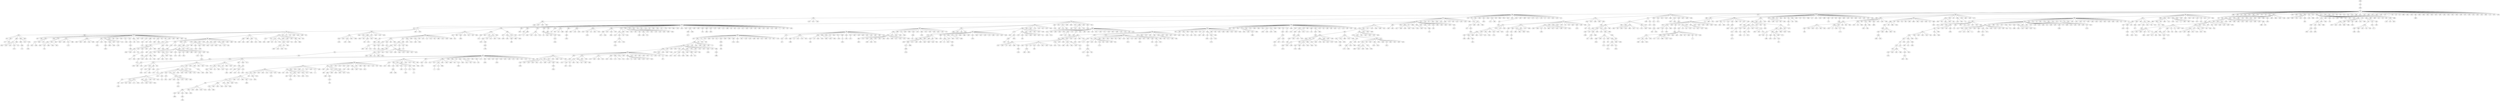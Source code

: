 strict graph "" {
	4626 -- 616;
	616 -- 4203;
	4203 -- 5607;
	5607 -- 1884;
	5607 -- 773;
	5607 -- 4677;
	5607 -- 3259;
	5607 -- 2092;
	5607 -- 1963;
	5607 -- 3892;
	5607 -- 1438;
	5607 -- 576;
	5607 -- 4644;
	5607 -- 3618;
	5607 -- 2992;
	5607 -- 3139;
	5607 -- 5787;
	5607 -- 254;
	5607 -- 1479;
	5607 -- 4236;
	5607 -- 1150;
	5607 -- 3185;
	5607 -- 3758;
	5607 -- 2948;
	5607 -- 140;
	5607 -- 1192;
	5607 -- 3900;
	5607 -- 4272;
	5607 -- 1853;
	5607 -- 5397;
	5607 -- 872;
	5607 -- 935;
	5607 -- 620;
	5607 -- 2211;
	5607 -- 465;
	5607 -- 3158;
	5607 -- 1866;
	5607 -- 3317;
	5607 -- 1165;
	5607 -- 2946;
	5607 -- 5671;
	5607 -- 2681;
	5607 -- 1483;
	5607 -- 5167;
	5607 -- 7;
	5607 -- 200;
	5607 -- 133;
	5607 -- 170;
	5607 -- 5909;
	5607 -- 3451;
	5607 -- 5353;
	5607 -- 864;
	5607 -- 5326;
	5607 -- 3358;
	5607 -- 4591;
	5607 -- 4814;
	5607 -- 4673;
	5607 -- 5367;
	5607 -- 1054;
	5607 -- 5514;
	5607 -- 3427;
	5607 -- 3265;
	5607 -- 1596;
	5607 -- 4797;
	5607 -- 5760;
	5607 -- 5753;
	5607 -- 5259;
	5607 -- 1355;
	5607 -- 5849;
	5607 -- 1174;
	5607 -- 3975;
	5607 -- 4765;
	1884 -- 2199;
	1884 -- 5121;
	1884 -- 193;
	1884 -- 787;
	1884 -- 5601;
	1884 -- 2059;
	1884 -- 1067;
	1884 -- 3428;
	1884 -- 5118;
	1884 -- 189;
	1884 -- 3599;
	1884 -- 3974;
	1884 -- 4913;
	1884 -- 3907;
	1884 -- 2476;
	1884 -- 1697;
	1884 -- 1069;
	1884 -- 2512;
	1884 -- 4773;
	1884 -- 5171;
	1884 -- 1765;
	1884 -- 20;
	1884 -- 1074;
	1884 -- 2024;
	1884 -- 5134;
	1884 -- 122;
	2199 -- 3956;
	2199 -- 4119;
	2199 -- 5471;
	2199 -- 1653;
	3956 -- 1443;
	3956 -- 4057;
	3956 -- 1033;
	3956 -- 3032;
	773 -- 1739;
	773 -- 352;
	773 -- 4453;
	773 -- 3162;
	773 -- 4317;
	773 -- 4212;
	773 -- 5840;
	773 -- 2124;
	773 -- 1940;
	773 -- 3387;
	773 -- 4648;
	773 -- 3362;
	1739 -- 5775;
	1739 -- 1626;
	1739 -- 4073;
	1739 -- 2383;
	1739 -- 3328;
	1739 -- 3976;
	5775 -- 2729;
	5775 -- 2375;
	5775 -- 2355;
	5775 -- 1668;
	5775 -- 3444;
	5775 -- 4214;
	5775 -- 4579;
	5775 -- 312;
	5775 -- 679;
	5775 -- 4462;
	5775 -- 5800;
	5775 -- 1080;
	5775 -- 3061;
	2729 -- 741;
	2729 -- 3379;
	2729 -- 5776;
	2729 -- 5023;
	741 -- 1589;
	741 -- 2539;
	741 -- 1387;
	741 -- 2694;
	741 -- 2335;
	741 -- 1060;
	1589 -- 1091;
	1589 -- 5536;
	1589 -- 5898;
	1589 -- 4822;
	1589 -- 4176;
	1589 -- 1547;
	1091 -- 5065;
	5121 -- 1109;
	5121 -- 4813;
	5121 -- 1281;
	5121 -- 1164;
	5121 -- 817;
	5121 -- 1949;
	5121 -- 2508;
	5121 -- 4754;
	5121 -- 5604;
	5121 -- 5773;
	5121 -- 844;
	5121 -- 5119;
	5121 -- 1254;
	5121 -- 4128;
	5121 -- 5460;
	1109 -- 2556;
	1109 -- 3363;
	1109 -- 4459;
	1109 -- 4072;
	1109 -- 3767;
	1109 -- 4288;
	1109 -- 4943;
	1109 -- 3237;
	1109 -- 3068;
	1109 -- 1186;
	1109 -- 4955;
	1109 -- 5911;
	2556 -- 727;
	2556 -- 1899;
	2556 -- 2825;
	2556 -- 4456;
	2556 -- 1220;
	2556 -- 2800;
	2556 -- 1695;
	2556 -- 2236;
	2556 -- 5793;
	2556 -- 3983;
	2556 -- 2846;
	2556 -- 3936;
	2556 -- 1696;
	2556 -- 3137;
	2556 -- 3627;
	2556 -- 5162;
	2556 -- 5263;
	2556 -- 554;
	2556 -- 2361;
	2556 -- 2134;
	2556 -- 350;
	2556 -- 3406;
	2556 -- 2209;
	2556 -- 5877;
	2556 -- 2742;
	2556 -- 614;
	2556 -- 4485;
	2556 -- 3762;
	2556 -- 1922;
	2556 -- 5305;
	2556 -- 2295;
	2556 -- 2056;
	2556 -- 2950;
	2556 -- 1050;
	2556 -- 2826;
	2556 -- 3523;
	2556 -- 1123;
	2556 -- 5206;
	2556 -- 1575;
	2556 -- 3989;
	2556 -- 491;
	2556 -- 409;
	2556 -- 1738;
	2556 -- 1971;
	2556 -- 3365;
	2556 -- 1393;
	2556 -- 2302;
	2556 -- 3664;
	2556 -- 1325;
	2556 -- 2029;
	2556 -- 4720;
	2556 -- 5096;
	2556 -- 77;
	2556 -- 1402;
	2556 -- 618;
	2556 -- 5930;
	727 -- 3763;
	727 -- 3049;
	727 -- 3407;
	727 -- 1919;
	3763 -- 5292;
	3763 -- 3824;
	3763 -- 1245;
	3763 -- 1513;
	3763 -- 1070;
	3763 -- 815;
	3763 -- 277;
	3763 -- 128;
	3763 -- 3308;
	3763 -- 2362;
	3763 -- 4008;
	3763 -- 501;
	5292 -- 502;
	5292 -- 4397;
	5292 -- 3834;
	5292 -- 5829;
	5292 -- 2861;
	4813 -- 5226;
	4813 -- 527;
	4813 -- 2489;
	4813 -- 4222;
	4813 -- 4829;
	4813 -- 871;
	4813 -- 3949;
	4813 -- 2285;
	4813 -- 4249;
	4813 -- 5269;
	4813 -- 4740;
	4813 -- 4253;
	4813 -- 3962;
	4813 -- 4202;
	4813 -- 5823;
	4813 -- 5932;
	5226 -- 3938;
	5226 -- 3314;
	5226 -- 658;
	5226 -- 1612;
	5226 -- 2815;
	5226 -- 5712;
	5226 -- 1583;
	5226 -- 2722;
	5226 -- 5299;
	5226 -- 3426;
	5226 -- 1021;
	5226 -- 2576;
	5226 -- 1221;
	5226 -- 4343;
	5226 -- 1492;
	5226 -- 291;
	5226 -- 1742;
	5226 -- 4364;
	5226 -- 5125;
	5226 -- 2478;
	5226 -- 2379;
	5226 -- 888;
	5226 -- 4449;
	5226 -- 1931;
	5226 -- 4753;
	5226 -- 235;
	5226 -- 1881;
	5226 -- 899;
	5226 -- 4526;
	5226 -- 1477;
	5226 -- 4712;
	5226 -- 498;
	5226 -- 3195;
	5226 -- 4903;
	3938 -- 1627;
	3938 -- 2816;
	3938 -- 2404;
	3938 -- 1418;
	3938 -- 1783;
	3938 -- 2046;
	3938 -- 1750;
	3938 -- 1475;
	3938 -- 4951;
	3938 -- 1996;
	3938 -- 5541;
	3938 -- 454;
	3938 -- 3071;
	3938 -- 1358;
	3938 -- 3711;
	3938 -- 1556;
	3938 -- 3097;
	3938 -- 4286;
	3938 -- 1532;
	3938 -- 3714;
	3938 -- 186;
	3938 -- 1525;
	1627 -- 5538;
	1627 -- 5115;
	3363 -- 1828;
	3363 -- 1501;
	3363 -- 4368;
	3363 -- 3492;
	3363 -- 5650;
	3363 -- 1754;
	3363 -- 1181;
	3363 -- 619;
	3363 -- 1100;
	3363 -- 4540;
	1828 -- 1268;
	1828 -- 3303;
	1828 -- 3980;
	1828 -- 375;
	1828 -- 3459;
	1828 -- 3850;
	1828 -- 4315;
	1828 -- 4273;
	1828 -- 3628;
	1828 -- 4731;
	1828 -- 1681;
	1828 -- 4559;
	1828 -- 4613;
	1828 -- 1025;
	1828 -- 370;
	1268 -- 4505;
	1268 -- 1075;
	1268 -- 2592;
	1268 -- 2969;
	1268 -- 5499;
	1268 -- 5282;
	1268 -- 353;
	1268 -- 3442;
	1268 -- 2311;
	1268 -- 2498;
	1268 -- 5543;
	1268 -- 2511;
	1268 -- 4647;
	1268 -- 2239;
	1268 -- 4629;
	1268 -- 3491;
	1268 -- 4146;
	1268 -- 4643;
	1268 -- 4685;
	1268 -- 5512;
	4505 -- 318;
	4505 -- 3942;
	4505 -- 16;
	4505 -- 1201;
	4505 -- 4403;
	4505 -- 336;
	4505 -- 4117;
	4505 -- 5255;
	4505 -- 2646;
	4505 -- 2385;
	4505 -- 2634;
	4505 -- 5455;
	4505 -- 3037;
	4505 -- 1158;
	4505 -- 2139;
	4505 -- 3588;
	4505 -- 869;
	4505 -- 5475;
	4505 -- 4690;
	4505 -- 729;
	4505 -- 5937;
	4505 -- 1795;
	4677 -- 5865;
	3942 -- 2388;
	3942 -- 178;
	3942 -- 5316;
	2388 -- 5403;
	2388 -- 5783;
	2388 -- 3786;
	2388 -- 4504;
	2388 -- 5895;
	2388 -- 3056;
	2388 -- 2961;
	2388 -- 12;
	5403 -- 3596;
	5403 -- 1196;
	5403 -- 1020;
	5403 -- 2874;
	5403 -- 229;
	5403 -- 5087;
	5403 -- 3333;
	5403 -- 2784;
	5403 -- 2833;
	5403 -- 3782;
	5403 -- 1937;
	5403 -- 2943;
	3596 -- 943;
	3596 -- 3709;
	3596 -- 5433;
	3596 -- 5339;
	3596 -- 3082;
	3596 -- 1616;
	943 -- 1891;
	943 -- 5606;
	943 -- 1384;
	943 -- 5335;
	943 -- 3787;
	943 -- 5885;
	943 -- 3809;
	943 -- 3112;
	943 -- 2509;
	943 -- 2630;
	943 -- 3792;
	943 -- 299;
	943 -- 5585;
	943 -- 1580;
	943 -- 4874;
	943 -- 747;
	943 -- 1873;
	943 -- 310;
	1891 -- 2934;
	1891 -- 2560;
	1891 -- 2406;
	1891 -- 3697;
	1891 -- 1394;
	1891 -- 5306;
	1891 -- 2682;
	1891 -- 204;
	1891 -- 4049;
	1891 -- 1413;
	1891 -- 5374;
	1891 -- 1941;
	1891 -- 5382;
	1891 -- 5173;
	1891 -- 3819;
	1891 -- 4291;
	1891 -- 560;
	1891 -- 1561;
	1891 -- 3144;
	1891 -- 4162;
	1891 -- 1900;
	1891 -- 1371;
	1891 -- 5947;
	1891 -- 5101;
	1891 -- 5123;
	1891 -- 53;
	1891 -- 3594;
	2934 -- 5511;
	5511 -- 1740;
	5511 -- 5526;
	5511 -- 388;
	5511 -- 462;
	1740 -- 474;
	474 -- 4518;
	1899 -- 2230;
	1899 -- 4190;
	1899 -- 808;
	2230 -- 4068;
	2230 -- 5467;
	2230 -- 886;
	2230 -- 5442;
	2230 -- 4738;
	2230 -- 4517;
	2230 -- 188;
	2230 -- 3034;
	4068 -- 590;
	4068 -- 5556;
	4068 -- 391;
	4068 -- 2924;
	4068 -- 4000;
	4068 -- 2670;
	4068 -- 290;
	4068 -- 4787;
	4068 -- 112;
	4068 -- 2574;
	4068 -- 855;
	4068 -- 4983;
	4068 -- 1474;
	4068 -- 4186;
	4068 -- 2808;
	590 -- 4882;
	590 -- 1484;
	3824 -- 655;
	5783 -- 1720;
	527 -- 1078;
	527 -- 4452;
	527 -- 5477;
	527 -- 2129;
	527 -- 5384;
	527 -- 5689;
	527 -- 3817;
	1078 -- 5495;
	1078 -- 1581;
	1078 -- 3793;
	1078 -- 2944;
	1078 -- 3399;
	5495 -- 3568;
	5495 -- 3143;
	3568 -- 4839;
	3568 -- 364;
	3568 -- 332;
	3568 -- 5444;
	3568 -- 1894;
	3568 -- 4260;
	3568 -- 4184;
	3314 -- 3944;
	3314 -- 965;
	3314 -- 1846;
	3314 -- 4242;
	3314 -- 4855;
	3314 -- 4508;
	3314 -- 4207;
	3314 -- 184;
	3314 -- 716;
	3314 -- 3018;
	3314 -- 3485;
	3314 -- 862;
	3314 -- 4232;
	3314 -- 3304;
	3314 -- 3600;
	3314 -- 4743;
	3314 -- 5810;
	3314 -- 2462;
	3944 -- 4825;
	3944 -- 3315;
	3944 -- 5106;
	3944 -- 2691;
	3944 -- 1331;
	3944 -- 4692;
	3944 -- 4129;
	3944 -- 4303;
	3944 -- 1388;
	3944 -- 2343;
	3944 -- 4796;
	3944 -- 1694;
	3944 -- 4897;
	3944 -- 3919;
	3944 -- 5692;
	4825 -- 4388;
	4825 -- 5029;
	4825 -- 5205;
	4825 -- 1156;
	4825 -- 1939;
	4825 -- 4741;
	4388 -- 5825;
	4388 -- 40;
	4388 -- 3736;
	4388 -- 5679;
	4388 -- 2025;
	4388 -- 2187;
	4388 -- 905;
	5825 -- 1007;
	5825 -- 5236;
	5825 -- 778;
	5825 -- 3567;
	5825 -- 5080;
	5825 -- 5028;
	5556 -- 5102;
	5556 -- 3381;
	5556 -- 845;
	5556 -- 5826;
	5606 -- 996;
	5606 -- 770;
	5606 -- 2871;
	5606 -- 1611;
	5606 -- 3330;
	5606 -- 4968;
	5606 -- 5587;
	5606 -- 2208;
	996 -- 3236;
	996 -- 3145;
	3236 -- 2320;
	3259 -- 2851;
	3259 -- 5094;
	3259 -- 1095;
	3259 -- 5657;
	3259 -- 5008;
	3259 -- 821;
	3259 -- 4681;
	3259 -- 984;
	3259 -- 784;
	3259 -- 3035;
	3259 -- 4622;
	3259 -- 515;
	3259 -- 5271;
	3259 -- 5663;
	3259 -- 417;
	3259 -- 2402;
	3259 -- 5159;
	3259 -- 2068;
	3259 -- 2491;
	3259 -- 230;
	3259 -- 628;
	3259 -- 5854;
	3259 -- 3685;
	3259 -- 1902;
	3259 -- 830;
	3259 -- 5380;
	3259 -- 1182;
	3259 -- 3400;
	3259 -- 4325;
	3259 -- 3522;
	2851 -- 5166;
	2851 -- 24;
	2851 -- 4603;
	2851 -- 1421;
	5166 -- 5437;
	5166 -- 3744;
	5166 -- 2506;
	5166 -- 604;
	5166 -- 107;
	5166 -- 325;
	5166 -- 5279;
	5166 -- 2832;
	5166 -- 1522;
	5166 -- 5852;
	5166 -- 3055;
	5166 -- 3993;
	5166 -- 4010;
	5166 -- 2220;
	4190 -- 2349;
	4190 -- 3967;
	4190 -- 1533;
	4190 -- 378;
	4190 -- 4394;
	2349 -- 1511;
	965 -- 5083;
	2092 -- 4593;
	2092 -- 2916;
	2092 -- 4708;
	2092 -- 4732;
	2092 -- 3916;
	2092 -- 857;
	2092 -- 5934;
	2092 -- 3578;
	2092 -- 4892;
	2092 -- 3458;
	2092 -- 3172;
	4593 -- 2535;
	4593 -- 5928;
	2535 -- 2371;
	2535 -- 4346;
	2535 -- 5426;
	2535 -- 334;
	2535 -- 466;
	2535 -- 2841;
	2371 -- 5265;
	2371 -- 5798;
	2371 -- 5163;
	2371 -- 2127;
	2371 -- 894;
	2371 -- 5621;
	5265 -- 328;
	1245 -- 3465;
	1245 -- 2259;
	1245 -- 1684;
	1245 -- 5138;
	1245 -- 824;
	1245 -- 2390;
	1245 -- 595;
	1245 -- 1347;
	1245 -- 3675;
	1245 -- 298;
	1245 -- 1304;
	1245 -- 3541;
	1245 -- 1517;
	1245 -- 2745;
	1245 -- 5494;
	1245 -- 1005;
	1245 -- 1256;
	1245 -- 1376;
	1245 -- 4980;
	1245 -- 492;
	1245 -- 5063;
	1245 -- 941;
	1245 -- 208;
	1245 -- 5182;
	1245 -- 1818;
	1245 -- 4885;
	1245 -- 2869;
	1245 -- 245;
	3315 -- 2140;
	2140 -- 3231;
	2140 -- 1777;
	2375 -- 2096;
	2375 -- 2843;
	2375 -- 2122;
	2375 -- 3625;
	2375 -- 2113;
	2375 -- 3604;
	2096 -- 1129;
	1129 -- 4308;
	3303 -- 2760;
	3303 -- 1272;
	3303 -- 4420;
	3303 -- 4228;
	2760 -- 4981;
	2760 -- 1701;
	2760 -- 3559;
	2760 -- 3300;
	2760 -- 4764;
	2760 -- 1392;
	2760 -- 1822;
	2760 -- 3610;
	2760 -- 3396;
	2760 -- 2137;
	2760 -- 3312;
	2760 -- 3375;
	4981 -- 4361;
	1501 -- 4349;
	1501 -- 4337;
	1501 -- 783;
	1501 -- 2221;
	1963 -- 4608;
	1963 -- 5873;
	1963 -- 3906;
	1963 -- 2168;
	1963 -- 4570;
	1963 -- 2409;
	1963 -- 2662;
	1963 -- 5629;
	1963 -- 4538;
	1963 -- 5235;
	1963 -- 436;
	1963 -- 1128;
	1963 -- 740;
	1963 -- 2612;
	1963 -- 710;
	1963 -- 2364;
	4608 -- 157;
	4608 -- 893;
	4608 -- 2128;
	4608 -- 1799;
	4608 -- 5742;
	4608 -- 44;
	4608 -- 2831;
	4608 -- 5718;
	4608 -- 3823;
	4608 -- 1535;
	4608 -- 5273;
	4608 -- 83;
	4608 -- 750;
	4608 -- 5358;
	4608 -- 1807;
	4608 -- 1679;
	4608 -- 1539;
	4608 -- 811;
	4608 -- 4350;
	4608 -- 1463;
	4608 -- 2678;
	4608 -- 3205;
	4608 -- 4391;
	4608 -- 5340;
	4608 -- 3855;
	4608 -- 3166;
	4608 -- 612;
	4608 -- 1780;
	4608 -- 42;
	16 -- 580;
	1075 -- 2547;
	1075 -- 1979;
	2547 -- 437;
	5873 -- 2063;
	5873 -- 3563;
	5873 -- 4831;
	5873 -- 323;
	5873 -- 5548;
	2063 -- 523;
	2063 -- 3499;
	2063 -- 223;
	523 -- 4412;
	5094 -- 4138;
	5094 -- 826;
	5094 -- 51;
	5094 -- 1213;
	5094 -- 1925;
	5094 -- 2588;
	5094 -- 745;
	5094 -- 3215;
	5094 -- 5198;
	2916 -- 569;
	2916 -- 3718;
	2916 -- 3386;
	2916 -- 3592;
	2916 -- 2020;
	2916 -- 1429;
	2916 -- 3249;
	1581 -- 5178;
	1581 -- 3518;
	1581 -- 3341;
	1581 -- 5813;
	1581 -- 3285;
	1581 -- 1992;
	1581 -- 5801;
	5178 -- 539;
	5178 -- 1485;
	5178 -- 1976;
	539 -- 834;
	539 -- 1829;
	834 -- 5303;
	834 -- 2758;
	834 -- 2850;
	5303 -- 5770;
	5303 -- 2536;
	2560 -- 469;
	2560 -- 3267;
	2560 -- 4937;
	2560 -- 4028;
	2560 -- 4571;
	469 -- 1671;
	469 -- 1238;
	469 -- 2037;
	469 -- 3516;
	469 -- 5521;
	469 -- 4987;
	469 -- 3745;
	1671 -- 5745;
	1671 -- 4963;
	1671 -- 3500;
	1671 -- 5372;
	1671 -- 926;
	5745 -- 1375;
	5745 -- 5717;
	4459 -- 3106;
	2406 -- 4860;
	2406 -- 1410;
	2406 -- 896;
	2406 -- 1097;
	2406 -- 2955;
	2406 -- 1244;
	2406 -- 2673;
	2406 -- 963;
	2406 -- 2461;
	4860 -- 3633;
	4860 -- 906;
	4860 -- 3251;
	4860 -- 1920;
	4860 -- 2123;
	4860 -- 5392;
	4860 -- 1040;
	4860 -- 3182;
	4860 -- 2231;
	4860 -- 2892;
	4860 -- 3641;
	4860 -- 4611;
	4860 -- 1502;
	4860 -- 758;
	4860 -- 5562;
	3633 -- 3688;
	3633 -- 106;
	3633 -- 4804;
	3633 -- 4219;
	3633 -- 3389;
	3633 -- 55;
	3633 -- 5472;
	3633 -- 5400;
	3633 -- 2717;
	3633 -- 4406;
	3688 -- 3323;
	3688 -- 145;
	3688 -- 2149;
	3688 -- 2344;
	3688 -- 3356;
	3688 -- 1101;
	3688 -- 1434;
	3688 -- 4051;
	3688 -- 4416;
	391 -- 5636;
	391 -- 1088;
	5636 -- 4250;
	5636 -- 3877;
	5636 -- 1761;
	5636 -- 250;
	5636 -- 660;
	4250 -- 4268;
	4250 -- 4961;
	4250 -- 1142;
	4268 -- 954;
	954 -- 1348;
	1348 -- 3052;
	375 -- 2424;
	1513 -- 4481;
	1513 -- 2822;
	1513 -- 4888;
	1513 -- 2659;
	1513 -- 712;
	4481 -- 4762;
	4481 -- 1631;
	4481 -- 4352;
	4481 -- 2975;
	4481 -- 1279;
	4481 -- 4658;
	4481 -- 2225;
	4481 -- 4709;
	4481 -- 929;
	4481 -- 646;
	4481 -- 4058;
	4481 -- 1250;
	4481 -- 4922;
	4481 -- 3359;
	4481 -- 5648;
	4481 -- 108;
	4762 -- 1987;
	4762 -- 1000;
	4762 -- 3164;
	1987 -- 626;
	1987 -- 1353;
	1987 -- 5565;
	1987 -- 4262;
	1987 -- 3527;
	1987 -- 3849;
	626 -- 2993;
	626 -- 4789;
	626 -- 1457;
	626 -- 931;
	40 -- 5242;
	40 -- 5216;
	40 -- 119;
	40 -- 3570;
	40 -- 5719;
	40 -- 3201;
	40 -- 1930;
	40 -- 2138;
	3499 -- 3467;
	3467 -- 3250;
	3250 -- 5682;
	2592 -- 4895;
	2592 -- 35;
	2592 -- 2702;
	2592 -- 2753;
	2592 -- 4917;
	4895 -- 1898;
	1631 -- 1229;
	1631 -- 4270;
	1229 -- 3958;
	3958 -- 1875;
	3958 -- 2014;
	1875 -- 3122;
	1875 -- 3681;
	1875 -- 4854;
	3122 -- 1788;
	3122 -- 5633;
	3122 -- 3950;
	1788 -- 3111;
	2825 -- 1062;
	5106 -- 822;
	4644 -- 243;
	4456 -- 248;
	4456 -- 3884;
	1220 -- 593;
	593 -- 3091;
	593 -- 1057;
	593 -- 1315;
	593 -- 3710;
	1485 -- 661;
	1485 -- 3232;
	1485 -- 330;
	1485 -- 3857;
	1485 -- 1405;
	1485 -- 2516;
	1485 -- 2368;
	1485 -- 224;
	1485 -- 4042;
	1485 -- 3161;
	1485 -- 1865;
	1485 -- 4529;
	2259 -- 3775;
	2259 -- 4991;
	2259 -- 3721;
	3775 -- 3242;
	3775 -- 2366;
	787 -- 1778;
	787 -- 4377;
	2969 -- 5470;
	2969 -- 179;
	2969 -- 2445;
	2969 -- 2010;
	5470 -- 348;
	106 -- 643;
	106 -- 2633;
	106 -- 60;
	106 -- 1950;
	106 -- 4191;
	106 -- 4970;
	3697 -- 5659;
	3697 -- 1534;
	5659 -- 1567;
	3618 -- 288;
	1281 -- 1832;
	1832 -- 4147;
	5216 -- 5799;
	2800 -- 2683;
	2683 -- 28;
	2683 -- 5053;
	2683 -- 853;
	2683 -- 1104;
	2683 -- 4341;
	1394 -- 3311;
	1394 -- 2417;
	1394 -- 2233;
	1394 -- 4087;
	1394 -- 2044;
	1394 -- 4886;
	3139 -- 4448;
	3139 -- 4292;
	4448 -- 1657;
	4448 -- 1300;
	4448 -- 3345;
	4448 -- 2541;
	4448 -- 2228;
	4448 -- 1883;
	4448 -- 2848;
	4448 -- 3953;
	4448 -- 3276;
	4448 -- 2039;
	1657 -- 3218;
	1657 -- 2613;
	1657 -- 2290;
	1657 -- 3253;
	1657 -- 4807;
	1657 -- 346;
	1657 -- 4763;
	1657 -- 5266;
	3218 -- 1236;
	3218 -- 197;
	3218 -- 3649;
	3218 -- 722;
	3218 -- 19;
	3218 -- 4078;
	3218 -- 4479;
	1236 -- 1167;
	1236 -- 1562;
	1236 -- 4490;
	1236 -- 3557;
	1236 -- 701;
	1236 -- 25;
	352 -- 5213;
	352 -- 3188;
	352 -- 978;
	5213 -- 2435;
	5213 -- 5945;
	5213 -- 2854;
	5213 -- 2740;
	5213 -- 1482;
	5213 -- 1470;
	2435 -- 4461;
	2435 -- 5549;
	2435 -- 3257;
	2435 -- 3878;
	2435 -- 3867;
	4461 -- 2282;
	2282 -- 5599;
	1695 -- 4990;
	2236 -- 56;
	893 -- 4636;
	893 -- 1003;
	893 -- 5228;
	893 -- 3653;
	893 -- 3951;
	893 -- 123;
	893 -- 1124;
	893 -- 2397;
	893 -- 4878;
	893 -- 5691;
	4636 -- 981;
	981 -- 4101;
	981 -- 851;
	981 -- 2930;
	4101 -- 3424;
	4101 -- 3509;
	4101 -- 2520;
	4101 -- 4052;
	4101 -- 3225;
	4101 -- 540;
	3424 -- 4417;
	3424 -- 5294;
	3424 -- 2929;
	4417 -- 99;
	4417 -- 1926;
	99 -- 1212;
	99 -- 631;
	1167 -- 3016;
	1167 -- 4471;
	4961 -- 2281;
	4961 -- 1032;
	2281 -- 4534;
	2281 -- 4933;
	2281 -- 372;
	2281 -- 3069;
	2281 -- 3293;
	2128 -- 5391;
	2128 -- 5411;
	2128 -- 5886;
	2128 -- 5215;
	2128 -- 4167;
	2128 -- 3769;
	2128 -- 3911;
	2128 -- 4520;
	2128 -- 3245;
	2128 -- 5050;
	2128 -- 1923;
	2128 -- 4379;
	2128 -- 2786;
	2128 -- 3119;
	2128 -- 4945;
	2128 -- 621;
	2128 -- 5496;
	2128 -- 1687;
	2128 -- 1856;
	2128 -- 707;
	2128 -- 4098;
	5391 -- 4583;
	5391 -- 5416;
	5391 -- 2513;
	5391 -- 4244;
	5391 -- 4946;
	5391 -- 2798;
	5391 -- 1336;
	5391 -- 5905;
	5391 -- 2313;
	5391 -- 1576;
	5391 -- 668;
	5391 -- 958;
	1095 -- 2006;
	1095 -- 4421;
	1095 -- 5251;
	1095 -- 2226;
	2006 -- 3434;
	2006 -- 1573;
	2006 -- 2307;
	2006 -- 956;
	2006 -- 392;
	3434 -- 3447;
	3434 -- 4145;
	3434 -- 1643;
	3434 -- 1972;
	3434 -- 2812;
	3434 -- 3713;
	3447 -- 2217;
	3447 -- 5424;
	2217 -- 5203;
	2691 -- 2061;
	2691 -- 2030;
	2691 -- 3852;
	2691 -- 2481;
	2691 -- 4662;
	2691 -- 681;
	2691 -- 5847;
	2691 -- 1225;
	2691 -- 4697;
	2691 -- 578;
	2691 -- 1385;
	2691 -- 3840;
	2691 -- 2907;
	2691 -- 5908;
	3143 -- 3415;
	3143 -- 5112;
	3143 -- 2886;
	3143 -- 2733;
	3143 -- 2586;
	3415 -- 3438;
	3438 -- 1480;
	5657 -- 3662;
	5657 -- 1568;
	5657 -- 314;
	5657 -- 306;
	1484 -- 113;
	113 -- 1682;
	113 -- 623;
	113 -- 4111;
	2489 -- 5429;
	2489 -- 4041;
	1300 -- 1030;
	4145 -- 813;
	813 -- 4944;
	1070 -- 2710;
	1070 -- 534;
	1070 -- 1110;
	1070 -- 3703;
	1070 -- 5693;
	1070 -- 1628;
	1070 -- 1404;
	2710 -- 2853;
	4963 -- 2103;
	4963 -- 3450;
	4963 -- 2162;
	4963 -- 431;
	4963 -- 1059;
	4963 -- 1600;
	4963 -- 5035;
	4963 -- 5186;
	2103 -- 677;
	2103 -- 2701;
	2103 -- 5440;
	677 -- 345;
	677 -- 1307;
	677 -- 4375;
	677 -- 806;
	677 -- 5441;
	677 -- 1464;
	677 -- 459;
	677 -- 4432;
	345 -- 798;
	798 -- 2483;
	4708 -- 4080;
	4708 -- 430;
	4708 -- 5855;
	4708 -- 874;
	4708 -- 908;
	4708 -- 2494;
	4708 -- 5828;
	4708 -- 2891;
	4708 -- 5244;
	4708 -- 3346;
	4708 -- 311;
	4708 -- 4088;
	4080 -- 4672;
	4080 -- 786;
	4080 -- 3088;
	4080 -- 2154;
	4672 -- 3390;
	4672 -- 255;
	770 -- 1159;
	770 -- 2358;
	770 -- 3441;
	770 -- 2473;
	770 -- 3986;
	770 -- 1130;
	2355 -- 3264;
	2355 -- 4458;
	2355 -- 875;
	2355 -- 726;
	2355 -- 4663;
	2355 -- 4975;
	2355 -- 1491;
	5793 -- 685;
	5793 -- 551;
	5793 -- 5368;
	1668 -- 1986;
	5549 -- 136;
	5549 -- 4199;
	5549 -- 5630;
	2975 -- 5318;
	2975 -- 5588;
	5318 -- 116;
	5318 -- 2569;
	5318 -- 1911;
	5318 -- 5781;
	116 -- 3925;
	116 -- 2328;
	116 -- 5572;
	116 -- 3433;
	116 -- 5139;
	116 -- 1924;
	116 -- 561;
	116 -- 2008;
	116 -- 1880;
	116 -- 5555;
	3267 -- 977;
	3267 -- 4927;
	3267 -- 2387;
	3267 -- 414;
	3267 -- 5090;
	3267 -- 2439;
	3267 -- 1871;
	5138 -- 1041;
	5138 -- 2927;
	1041 -- 5061;
	1041 -- 1378;
	1041 -- 5586;
	1041 -- 3324;
	906 -- 1302;
	906 -- 2034;
	906 -- 2073;
	906 -- 2116;
	906 -- 4009;
	5008 -- 2293;
	2569 -- 2214;
	2214 -- 5733;
	2214 -- 5452;
	4397 -- 237;
	4397 -- 3261;
	1331 -- 2184;
	1331 -- 3931;
	1331 -- 4901;
	1331 -- 836;
	2184 -- 565;
	1410 -- 3213;
	1410 -- 5850;
	3744 -- 4592;
	3744 -- 1138;
	3744 -- 5740;
	3744 -- 4598;
	4368 -- 5245;
	4368 -- 2770;
	4368 -- 2333;
	4368 -- 5551;
	4368 -- 2501;
	4368 -- 3021;
	5245 -- 657;
	5245 -- 1864;
	5245 -- 150;
	5245 -- 4229;
	5245 -- 1077;
	5245 -- 159;
	5245 -- 4604;
	5245 -- 3988;
	5245 -- 1604;
	5245 -- 1451;
	5245 -- 4563;
	5245 -- 2451;
	5245 -- 1918;
	5245 -- 1714;
	5245 -- 3394;
	5245 -- 1116;
	5245 -- 4149;
	5245 -- 1038;
	657 -- 3789;
	657 -- 2386;
	657 -- 4568;
	657 -- 3008;
	657 -- 803;
	657 -- 4169;
	5228 -- 1415;
	5228 -- 5522;
	5228 -- 509;
	5228 -- 3569;
	4453 -- 5277;
	5277 -- 2418;
	896 -- 1140;
	896 -- 5204;
	896 -- 5017;
	1140 -- 4802;
	4802 -- 2890;
	4802 -- 1830;
	3563 -- 4844;
	2613 -- 5;
	2613 -- 4441;
	2613 -- 5677;
	2613 -- 5261;
	2613 -- 5729;
	2613 -- 789;
	1384 -- 1380;
	4199 -- 3765;
	4199 -- 3636;
	5294 -- 4756;
	5294 -- 1858;
	4756 -- 2200;
	4756 -- 421;
	2822 -- 5425;
	2822 -- 4201;
	364 -- 94;
	364 -- 884;
	94 -- 1966;
	94 -- 1905;
	94 -- 1398;
	1966 -- 5474;
	197 -- 5088;
	197 -- 3963;
	5088 -- 4539;
	5088 -- 4577;
	5088 -- 666;
	5088 -- 2958;
	3257 -- 1251;
	3257 -- 3822;
	3257 -- 4958;
	3232 -- 3033;
	3232 -- 1015;
	3232 -- 5227;
	2386 -- 4320;
	2386 -- 4698;
	2386 -- 5170;
	2386 -- 1399;
	2386 -- 2003;
	2386 -- 1448;
	2386 -- 5686;
	1864 -- 5505;
	5306 -- 164;
	3983 -- 3048;
	3048 -- 1809;
	1809 -- 5256;
	3444 -- 1102;
	3444 -- 5214;
	5712 -- 2813;
	5712 -- 1605;
	5712 -- 5375;
	5712 -- 1008;
	2846 -- 5462;
	2846 -- 1746;
	2846 -- 4106;
	2328 -- 1520;
	2328 -- 3198;
	2328 -- 5034;
	1520 -- 2563;
	1520 -- 4833;
	1520 -- 2157;
	5565 -- 4118;
	4118 -- 396;
	4118 -- 2399;
	396 -- 2977;
	396 -- 2824;
	824 -- 3652;
	824 -- 4810;
	824 -- 2463;
	824 -- 2121;
	824 -- 1868;
	4927 -- 4360;
	4927 -- 5834;
	4927 -- 302;
	4927 -- 2505;
	4360 -- 3296;
	4360 -- 5871;
	1212 -- 329;
	1212 -- 3108;
	1212 -- 3901;
	3936 -- 5332;
	3936 -- 2391;
	3936 -- 64;
	3936 -- 3422;
	3936 -- 3192;
	2390 -- 3502;
	2390 -- 2005;
	2390 -- 2982;
	2390 -- 1544;
	2390 -- 4269;
	3834 -- 217;
	3834 -- 4464;
	217 -- 5616;
	217 -- 1416;
	217 -- 1431;
	217 -- 1676;
	217 -- 473;
	2168 -- 4864;
	2168 -- 4062;
	2168 -- 854;
	2168 -- 3080;
	2168 -- 1141;
	595 -- 4104;
	595 -- 1120;
	595 -- 1601;
	4104 -- 4331;
	1347 -- 4238;
	1347 -- 1887;
	1347 -- 2165;
	1347 -- 1112;
	4238 -- 3583;
	4238 -- 2296;
	150 -- 5458;
	150 -- 1197;
	5458 -- 802;
	5458 -- 91;
	5458 -- 4478;
	5458 -- 1495;
	3049 -- 904;
	3049 -- 2645;
	3049 -- 4785;
	3049 -- 5480;
	3049 -- 4271;
	3049 -- 4100;
	3049 -- 2194;
	3049 -- 4533;
	904 -- 5918;
	904 -- 5181;
	904 -- 5513;
	904 -- 4615;
	904 -- 2389;
	5918 -- 1420;
	1626 -- 742;
	742 -- 503;
	742 -- 419;
	1573 -- 1114;
	1114 -- 5032;
	1114 -- 3045;
	1114 -- 3731;
	4377 -- 3776;
	4377 -- 3299;
	4377 -- 3497;
	4377 -- 5832;
	4732 -- 2064;
	4732 -- 953;
	4732 -- 5067;
	4732 -- 4295;
	4732 -- 900;
	4229 -- 4687;
	3450 -- 2097;
	2097 -- 3505;
	4236 -- 3905;
	4236 -- 1983;
	4236 -- 1258;
	4236 -- 2049;
	4236 -- 3269;
	4236 -- 4838;
	4236 -- 4969;
	4236 -- 2868;
	4236 -- 2605;
	4236 -- 3943;
	4236 -- 4483;
	4236 -- 1982;
	4236 -- 1346;
	3905 -- 4724;
	3905 -- 2966;
	3905 -- 2164;
	2162 -- 3913;
	2162 -- 5702;
	4698 -- 3712;
	4698 -- 3999;
	3712 -- 2988;
	2988 -- 3704;
	5829 -- 3890;
	5829 -- 4574;
	5829 -- 2764;
	1696 -- 3968;
	1696 -- 4507;
	1696 -- 3555;
	1696 -- 2479;
	5335 -- 1716;
	5335 -- 5803;
	5335 -- 2941;
	5335 -- 3159;
	1716 -- 5748;
	1716 -- 89;
	1716 -- 3392;
	1716 -- 4857;
	5748 -- 5407;
	2682 -- 5716;
	2770 -- 3591;
	2770 -- 2867;
	3162 -- 5371;
	3137 -- 624;
	3137 -- 4429;
	3137 -- 3154;
	624 -- 4112;
	624 -- 5545;
	624 -- 743;
	624 -- 1504;
	145 -- 3872;
	145 -- 559;
	145 -- 2018;
	145 -- 5155;
	3872 -- 1231;
	3872 -- 3177;
	3872 -- 1648;
	3872 -- 5727;
	3872 -- 5698;
	3872 -- 4841;
	3872 -- 1734;
	1231 -- 940;
	1231 -- 5399;
	1231 -- 2070;
	1231 -- 3094;
	1231 -- 2881;
	1231 -- 2677;
	940 -- 575;
	575 -- 5639;
	575 -- 5295;
	575 -- 5253;
	575 -- 4369;
	575 -- 5194;
	575 -- 3113;
	5639 -- 1440;
	5639 -- 360;
	5639 -- 2453;
	5639 -- 5064;
	1440 -- 4998;
	4937 -- 1290;
	4315 -- 2288;
	2288 -- 531;
	4421 -- 782;
	782 -- 3651;
	782 -- 3684;
	782 -- 5857;
	782 -- 1527;
	3651 -- 30;
	3651 -- 3926;
	3651 -- 4450;
	3651 -- 4966;
	3651 -- 4230;
	30 -- 402;
	30 -- 832;
	30 -- 62;
	1378 -- 702;
	815 -- 1489;
	815 -- 850;
	3627 -- 3531;
	3627 -- 4007;
	3627 -- 344;
	4062 -- 547;
	4062 -- 2835;
	3108 -- 1034;
	3108 -- 4033;
	3108 -- 3997;
	3108 -- 4891;
	1034 -- 1541;
	808 -- 4977;
	808 -- 3319;
	808 -- 2718;
	808 -- 3187;
	4977 -- 4059;
	5162 -- 1630;
	5162 -- 2723;
	5162 -- 2022;
	5162 -- 2749;
	1630 -- 5590;
	1630 -- 167;
	4829 -- 5197;
	4829 -- 2689;
	4829 -- 3266;
	4829 -- 2842;
	4829 -- 2915;
	5499 -- 4656;
	5499 -- 4130;
	5545 -- 5735;
	5735 -- 3918;
	5735 -- 4722;
	5735 -- 1726;
	3787 -- 5176;
	3787 -- 2031;
	3787 -- 1043;
	3787 -- 5195;
	1142 -- 2587;
	1142 -- 1401;
	1142 -- 2076;
	1142 -- 2820;
	1142 -- 3020;
	1142 -- 5272;
	1142 -- 1904;
	1142 -- 4021;
	1142 -- 4476;
	2948 -- 3334;
	2948 -- 4600;
	2948 -- 1785;
	2948 -- 3791;
	2948 -- 2266;
	2843 -- 3221;
	3221 -- 199;
	199 -- 966;
	2233 -- 5011;
	2233 -- 174;
	2233 -- 4984;
	5011 -- 6;
	3718 -- 880;
	3718 -- 3941;
	880 -- 2651;
	880 -- 936;
	2061 -- 1296;
	2061 -- 1350;
	2061 -- 456;
	2061 -- 1704;
	2061 -- 801;
	2061 -- 5623;
	2061 -- 3632;
	2061 -- 841;
	1296 -- 3354;
	3354 -- 4156;
	1077 -- 3701;
	1077 -- 4546;
	3918 -- 2523;
	3319 -- 1801;
	3319 -- 2628;
	3319 -- 3868;
	140 -- 1149;
	140 -- 5869;
	378 -- 4503;
	378 -- 709;
	378 -- 2747;
	378 -- 2697;
	378 -- 5768;
	4503 -- 4278;
	4503 -- 1446;
	3500 -- 5752;
	3500 -- 3875;
	3300 -- 1803;
	3300 -- 2342;
	3300 -- 910;
	4242 -- 1217;
	1110 -- 2090;
	1110 -- 967;
	1110 -- 415;
	1110 -- 1274;
	2122 -- 2805;
	2122 -- 5081;
	2122 -- 3694;
	2122 -- 3291;
	4346 -- 4578;
	4346 -- 70;
	4346 -- 2623;
	4346 -- 517;
	4346 -- 226;
	2046 -- 4784;
	2046 -- 1151;
	2046 -- 4634;
	3776 -- 181;
	3776 -- 5670;
	604 -- 1299;
	1299 -- 3646;
	3492 -- 3353;
	3492 -- 5160;
	3900 -- 1570;
	3900 -- 1079;
	3900 -- 2062;
	3900 -- 3005;
	3900 -- 973;
	3900 -- 4108;
	3900 -- 5876;
	3900 -- 2411;
	3900 -- 4812;
	3769 -- 671;
	3653 -- 723;
	3767 -- 985;
	3767 -- 720;
	3767 -- 2901;
	2409 -- 5108;
	2409 -- 1411;
	2409 -- 72;
	2409 -- 3586;
	2409 -- 4982;
	2409 -- 4336;
	784 -- 4921;
	784 -- 706;
	4921 -- 117;
	3709 -- 14;
	3709 -- 4126;
	14 -- 937;
	3736 -- 4255;
	3736 -- 3732;
	174 -- 4745;
	3345 -- 4930;
	3345 -- 2079;
	3703 -- 4225;
	3703 -- 5564;
	4225 -- 2762;
	4225 -- 219;
	4225 -- 5583;
	2762 -- 1586;
	2762 -- 1243;
	2762 -- 2188;
	2762 -- 913;
	1067 -- 4316;
	5536 -- 3802;
	5536 -- 3001;
	4658 -- 5778;
	4658 -- 898;
	4658 -- 2248;
	4658 -- 4554;
	4658 -- 4768;
	4658 -- 4340;
	332 -- 1133;
	332 -- 5685;
	1133 -- 3410;
	1133 -- 4956;
	1133 -- 4120;
	1133 -- 3533;
	3410 -- 3755;
	4272 -- 2292;
	4441 -- 1161;
	4441 -- 1180;
	4441 -- 2888;
	4441 -- 1076;
	4441 -- 1259;
	2333 -- 1276;
	2333 -- 4105;
	2333 -- 4973;
	2333 -- 3440;
	2333 -- 3093;
	2333 -- 2887;
	2333 -- 511;
	4049 -- 3038;
	4508 -- 644;
	4508 -- 1975;
	325 -- 2002;
	325 -- 479;
	325 -- 222;
	325 -- 3152;
	325 -- 475;
	2002 -- 3170;
	3170 -- 2151;
	3170 -- 3864;
	3170 -- 2454;
	3170 -- 4556;
	3170 -- 2040;
	3170 -- 4482;
	3170 -- 1908;
	3170 -- 467;
	3170 -- 3564;
	3170 -- 485;
	3170 -- 413;
	3170 -- 5148;
	2151 -- 4774;
	2151 -- 303;
	2151 -- 3136;
	2151 -- 3973;
	3001 -- 1391;
	3253 -- 5851;
	4337 -- 1766;
	5480 -- 4619;
	5480 -- 602;
	5480 -- 1029;
	5480 -- 3525;
	5480 -- 2883;
	5467 -- 923;
	554 -- 2104;
	554 -- 4342;
	2049 -- 4834;
	4834 -- 5868;
	4834 -- 287;
	2034 -- 368;
	3949 -- 4793;
	3926 -- 4444;
	3926 -- 600;
	3926 -- 4168;
	3926 -- 3771;
	4444 -- 3670;
	5444 -- 4742;
	5444 -- 3364;
	5444 -- 3738;
	5444 -- 480;
	5444 -- 5310;
	5444 -- 2720;
	5444 -- 1599;
	4742 -- 182;
	1097 -- 2737;
	1097 -- 1430;
	1097 -- 5168;
	2737 -- 1773;
	1773 -- 1284;
	4375 -- 3127;
	4375 -- 320;
	4375 -- 5004;
	4375 -- 1717;
	4375 -- 4976;
	4568 -- 1494;
	5718 -- 2351;
	3864 -- 917;
	3864 -- 1727;
	3864 -- 5680;
	3864 -- 1126;
	3864 -- 2110;
	1853 -- 2089;
	1853 -- 4718;
	1853 -- 4565;
	1853 -- 3689;
	1853 -- 2889;
	1853 -- 2551;
	1853 -- 478;
	1853 -- 383;
	2089 -- 1748;
	2089 -- 2838;
	2089 -- 2504;
	2089 -- 284;
	2089 -- 1689;
	2089 -- 3753;
	2089 -- 5695;
	1748 -- 2470;
	1748 -- 2441;
	1748 -- 3199;
	1748 -- 4808;
	1748 -- 3466;
	1517 -- 5542;
	1413 -- 4121;
	1413 -- 340;
	1413 -- 3110;
	826 -- 3252;
	826 -- 3803;
	2745 -- 4872;
	4872 -- 2012;
	5203 -- 2277;
	2361 -- 4064;
	2924 -- 3397;
	2924 -- 4113;
	5416 -- 5113;
	5416 -- 4172;
	5416 -- 1991;
	5416 -- 8;
	2285 -- 5500;
	2285 -- 912;
	2134 -- 2614;
	4520 -- 4899;
	5282 -- 3935;
	303 -- 3461;
	303 -- 5445;
	303 -- 1023;
	2576 -- 1554;
	2576 -- 1569;
	3913 -- 3059;
	3913 -- 4218;
	3913 -- 2855;
	3913 -- 2370;
	3913 -- 4530;
	3913 -- 3995;
	2037 -- 3674;
	3674 -- 3309;
	5397 -- 2768;
	2768 -- 1730;
	2768 -- 979;
	2768 -- 5667;
	3035 -- 3879;
	1079 -- 2538;
	1079 -- 4501;
	1079 -- 4410;
	2538 -- 3246;
	2538 -- 1253;
	2538 -- 5208;
	2538 -- 4683;
	3246 -- 2166;
	2927 -- 1897;
	2871 -- 2626;
	2871 -- 4821;
	2626 -- 2629;
	2629 -- 5914;
	5255 -- 5856;
	5856 -- 2906;
	5885 -- 5592;
	5885 -- 3024;
	3628 -- 4788;
	1475 -- 5039;
	5039 -- 895;
	5382 -- 295;
	5685 -- 5644;
	346 -- 842;
	5494 -- 190;
	5494 -- 4170;
	5087 -- 354;
	5087 -- 1184;
	5087 -- 5258;
	5087 -- 1692;
	5087 -- 2098;
	5087 -- 2410;
	354 -- 2970;
	806 -- 3372;
	806 -- 4296;
	806 -- 5322;
	806 -- 2584;
	5399 -- 3781;
	5399 -- 5931;
	5399 -- 3959;
	5399 -- 1819;
	3781 -- 3014;
	3781 -- 4852;
	1221 -- 4729;
	1221 -- 1965;
	1184 -- 4522;
	1184 -- 5423;
	5934 -- 1194;
	5934 -- 4532;
	3379 -- 4307;
	255 -- 4192;
	255 -- 3642;
	255 -- 3880;
	255 -- 4090;
	255 -- 68;
	4192 -- 5420;
	5420 -- 3844;
	5420 -- 4027;
	2343 -- 4771;
	2343 -- 3581;
	2343 -- 983;
	3819 -- 4348;
	5118 -- 2171;
	5118 -- 2987;
	323 -- 2202;
	323 -- 5518;
	323 -- 2251;
	323 -- 708;
	83 -- 2291;
	83 -- 399;
	83 -- 1909;
	3765 -- 637;
	3765 -- 2240;
	2116 -- 3804;
	2116 -- 5938;
	2116 -- 2620;
	2116 -- 4095;
	2116 -- 4657;
	2116 -- 5175;
	3804 -- 3180;
	3804 -- 4510;
	4156 -- 4171;
	4156 -- 5846;
	4156 -- 562;
	3509 -- 3471;
	4219 -- 3517;
	4709 -- 5136;
	1405 -- 5109;
	1405 -- 2610;
	2634 -- 2724;
	3570 -- 490;
	4565 -- 553;
	4565 -- 1241;
	4565 -- 2546;
	553 -- 5739;
	5739 -- 3360;
	5739 -- 4849;
	5739 -- 2911;
	5739 -- 397;
	5739 -- 308;
	3360 -- 5298;
	3901 -- 4180;
	3901 -- 3041;
	4180 -- 4761;
	1104 -- 2555;
	2555 -- 1844;
	1446 -- 4920;
	4920 -- 1789;
	2854 -- 5820;
	3822 -- 423;
	3822 -- 2456;
	423 -- 4066;
	423 -- 2393;
	423 -- 151;
	423 -- 5900;
	423 -- 3262;
	4066 -- 3814;
	2740 -- 585;
	2740 -- 2920;
	2740 -- 2748;
	2740 -- 4893;
	2740 -- 2337;
	2740 -- 317;
	2659 -- 2283;
	2659 -- 4390;
	3968 -- 3271;
	3968 -- 1458;
	5295 -- 2550;
	5716 -- 3582;
	2670 -- 1436;
	2670 -- 1204;
	3684 -- 5530;
	3578 -- 271;
	3592 -- 4686;
	1950 -- 920;
	1950 -- 4978;
	1950 -- 2847;
	1950 -- 2033;
	1253 -- 3078;
	3245 -- 3352;
	3245 -- 1223;
	3245 -- 4384;
	3245 -- 2256;
	291 -- 1618;
	1618 -- 1736;
	4028 -- 598;
	598 -- 5309;
	598 -- 2420;
	598 -- 1203;
	5309 -- 4684;
	5050 -- 911;
	3809 -- 1178;
	3809 -- 1724;
	750 -- 132;
	750 -- 4132;
	2784 -- 949;
	5846 -- 4752;
	1015 -- 4044;
	1015 -- 5331;
	1015 -- 1490;
	1015 -- 5566;
	600 -- 1218;
	600 -- 5762;
	5455 -- 2181;
	2832 -- 3347;
	2832 -- 5232;
	2832 -- 3851;
	5102 -- 1663;
	5102 -- 4012;
	5102 -- 3530;
	5375 -- 5896;
	5762 -- 927;
	2166 -- 3932;
	2166 -- 2163;
	1376 -- 2611;
	2611 -- 5147;
	5928 -- 5676;
	5928 -- 135;
	5928 -- 2585;
	3890 -- 5468;
	2418 -- 2334;
	2334 -- 840;
	2334 -- 1943;
	5693 -- 152;
	1040 -- 2185;
	1040 -- 1603;
	1972 -- 3429;
	1972 -- 5786;
	3429 -- 15;
	3429 -- 4275;
	1742 -- 2637;
	5269 -- 4964;
	4849 -- 2244;
	4964 -- 215;
	3381 -- 4211;
	1156 -- 5025;
	929 -- 4650;
	2070 -- 5336;
	2070 -- 2485;
	1387 -- 1952;
	3068 -- 698;
	3068 -- 2120;
	3068 -- 1540;
	3068 -- 1706;
	3527 -- 608;
	151 -- 196;
	196 -- 2173;
	3112 -- 1471;
	2012 -- 1849;
	4956 -- 4861;
	2628 -- 489;
	284 -- 4415;
	4980 -- 518;
	4980 -- 5120;
	4057 -- 957;
	1858 -- 2804;
	1736 -- 1670;
	1736 -- 1530;
	1670 -- 1065;
	1670 -- 4077;
	1272 -- 4670;
	1704 -- 2773;
	89 -- 4552;
	3649 -- 2971;
	3649 -- 1334;
	646 -- 5347;
	2453 -- 3595;
	3595 -- 3783;
	1241 -- 2631;
	1601 -- 2260;
	2260 -- 3676;
	722 -- 901;
	2630 -- 1019;
	2630 -- 78;
	2630 -- 5105;
	2630 -- 4842;
	2630 -- 2119;
	2630 -- 1317;
	2630 -- 5059;
	4253 -- 549;
	5139 -- 5578;
	5440 -- 315;
	4761 -- 3602;
	4761 -- 995;
	5895 -- 3693;
	4978 -- 4776;
	3389 -- 4691;
	1213 -- 4739;
	2311 -- 1558;
	5900 -- 907;
	2906 -- 386;
	1482 -- 4751;
	1482 -- 3298;
	1482 -- 4326;
	4946 -- 4409;
	1138 -- 412;
	2798 -- 3072;
	2798 -- 2471;
	3072 -- 1967;
	2362 -- 816;
	1029 -- 921;
	1029 -- 2571;
	2631 -- 3777;
	5548 -- 5311;
	1561 -- 1944;
	3931 -- 3105;
	3931 -- 5327;
	3105 -- 1732;
	2546 -- 1363;
	3262 -- 1839;
	3262 -- 3696;
	3262 -- 5329;
	1839 -- 5184;
	1839 -- 3079;
	1839 -- 674;
	5184 -- 5571;
	1663 -- 5314;
	1250 -- 1755;
	1250 -- 260;
	5125 -- 5761;
	1451 -- 1978;
	3078 -- 2693;
	2855 -- 2840;
	2840 -- 5641;
	2491 -- 779;
	4510 -- 1010;
	2121 -- 1157;
	3182 -- 3800;
	3182 -- 2009;
	3182 -- 4760;
	3693 -- 5024;
	2498 -- 34;
	34 -- 4974;
	5803 -- 425;
	5803 -- 1640;
	5803 -- 3835;
	716 -- 1305;
	716 -- 4607;
	1924 -- 4347;
	2478 -- 4835;
	2478 -- 5558;
	2478 -- 3720;
	2478 -- 1177;
	4835 -- 4487;
	561 -- 3022;
	5671 -- 3838;
	2295 -- 2860;
	2295 -- 5560;
	2860 -- 1617;
	2420 -- 2210;
	2420 -- 544;
	19 -- 4856;
	5227 -- 3766;
	851 -- 2954;
	851 -- 1588;
	1925 -- 4820;
	4820 -- 4434;
	4820 -- 2552;
	1430 -- 5747;
	1430 -- 3160;
	1065 -- 1737;
	3052 -- 3827;
	5468 -- 715;
	1000 -- 4865;
	1000 -- 4633;
	4105 -- 404;
	5543 -- 1301;
	5063 -- 4569;
	5063 -- 1090;
	3160 -- 10;
	3827 -- 3798;
	3827 -- 686;
	3827 -- 1092;
	5558 -- 2444;
	2444 -- 5243;
	2444 -- 4627;
	2444 -- 4116;
	2444 -- 2223;
	5243 -- 5481;
	2718 -- 1609;
	2124 -- 2135;
	2124 -- 2436;
	712 -- 3313;
	712 -- 3928;
	5258 -- 2918;
	5258 -- 4004;
	3005 -- 739;
	2511 -- 1417;
	5670 -- 5296;
	1010 -- 369;
	1050 -- 763;
	4449 -- 125;
	3963 -- 5563;
	3963 -- 1137;
	5563 -- 3383;
	2826 -- 4492;
	2248 -- 2032;
	4697 -- 4512;
	3018 -- 394;
	3018 -- 1824;
	3018 -- 1004;
	394 -- 2933;
	3641 -- 4674;
	2888 -- 5275;
	132 -- 5750;
	5442 -- 5596;
	1676 -- 3727;
	1931 -- 2870;
	1931 -- 3692;
	2870 -- 3558;
	5182 -- 3575;
	4844 -- 617;
	5017 -- 1691;
	5261 -- 3419;
	5261 -- 804;
	4970 -- 5060;
	4970 -- 4713;
	5513 -- 1637;
	5513 -- 2823;
	224 -- 1615;
	1495 -- 1665;
	2165 -- 1148;
	344 -- 2459;
	5781 -- 1390;
	5781 -- 403;
	3008 -- 695;
	2764 -- 780;
	3523 -- 5463;
	5452 -- 4135;
	5740 -- 3226;
	5112 -- 4678;
	3976 -- 4332;
	1124 -- 1357;
	2476 -- 420;
	420 -- 5815;
	1128 -- 5073;
	2187 -- 3495;
	2187 -- 5651;
	2187 -- 5001;
	5800 -- 2192;
	3840 -- 4435;
	2867 -- 5334;
	2867 -- 3601;
	5334 -- 3255;
	5334 -- 705;
	5854 -- 1998;
	4554 -- 2299;
	1489 -- 4780;
	1489 -- 5864;
	2605 -- 2330;
	864 -- 2809;
	5024 -- 4986;
	2456 -- 603;
	3681 -- 355;
	3681 -- 1260;
	780 -- 1383;
	905 -- 1528;
	905 -- 5531;
	1434 -- 3287;
	740 -- 3321;
	1761 -- 1465;
	392 -- 3635;
	1380 -- 1870;
	1824 -- 1145;
	1824 -- 5720;
	1145 -- 4778;
	5799 -- 2081;
	5799 -- 2000;
	5518 -- 3326;
	5588 -- 3717;
	2387 -- 1103;
	2387 -- 4431;
	1940 -- 3423;
	3215 -- 500;
	250 -- 43;
	3555 -- 3985;
	2391 -- 3233;
	875 -- 1582;
	2266 -- 448;
	3557 -- 3826;
	388 -- 2115;
	388 -- 889;
	388 -- 4284;
	4012 -- 390;
	2335 -- 1781;
	1530 -- 3473;
	3884 -- 3171;
	3884 -- 37;
	5028 -- 3841;
	3841 -- 2130;
	4955 -- 2545;
	485 -- 17;
	963 -- 5844;
	2717 -- 57;
	3575 -- 5405;
	2018 -- 4693;
	5531 -- 29;
	4088 -- 2303;
	710 -- 5293;
	889 -- 4572;
	889 -- 5646;
	2098 -- 818;
	2098 -- 555;
	62 -- 5086;
	4431 -- 1382;
	3569 -- 3200;
	4841 -- 2893;
	1856 -- 2640;
	978 -- 4137;
	1203 -- 4536;
	517 -- 5772;
	4295 -- 5161;
	5198 -- 5432;
	2943 -- 3506;
	1871 -- 214;
	5034 -- 4954;
	674 -- 3616;
}

